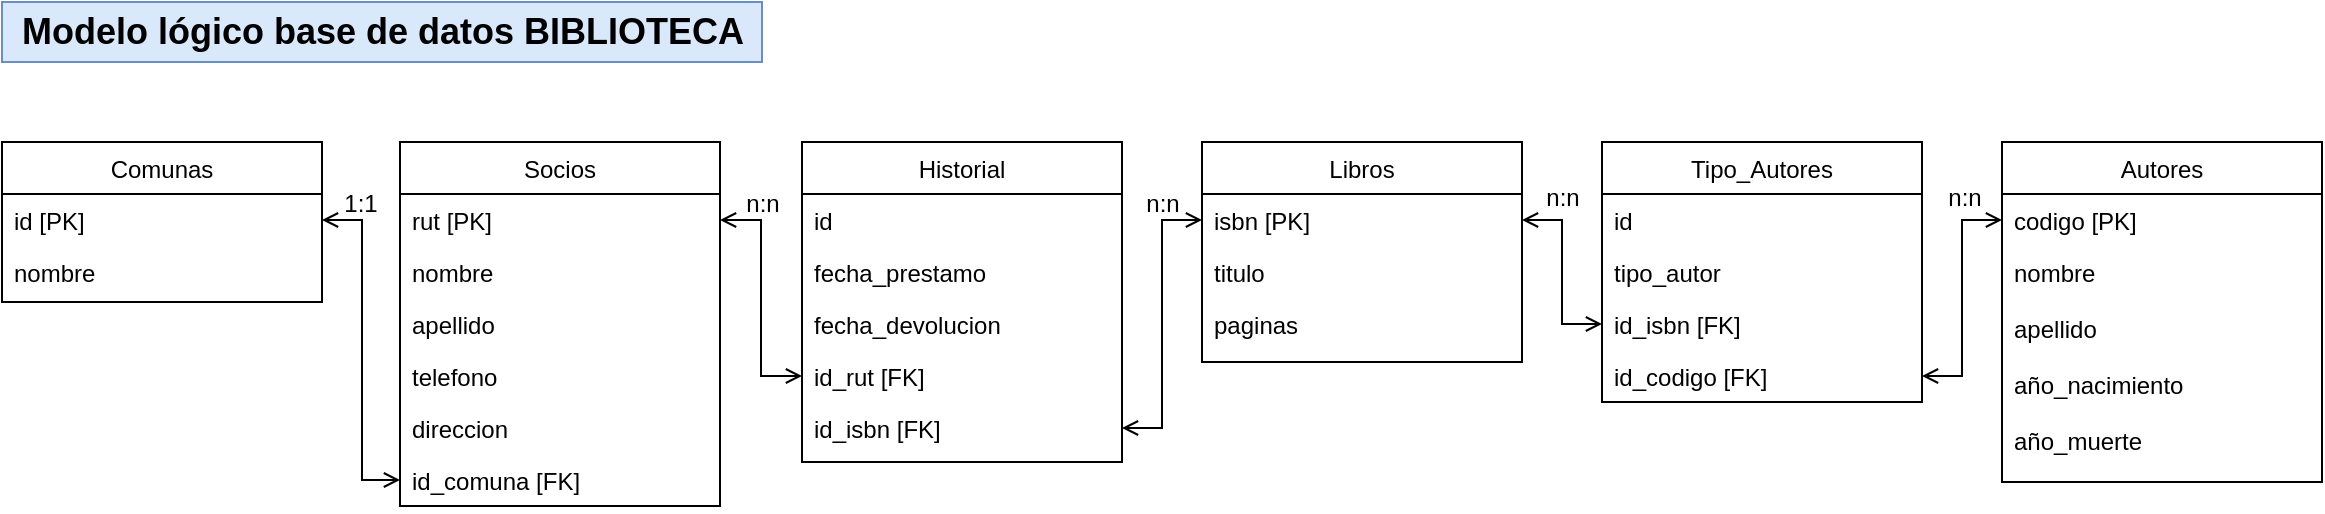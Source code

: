 <mxfile version="15.9.6" type="device"><diagram id="C5RBs43oDa-KdzZeNtuy" name="Page-1"><mxGraphModel dx="946" dy="530" grid="1" gridSize="10" guides="1" tooltips="1" connect="1" arrows="1" fold="1" page="1" pageScale="1" pageWidth="827" pageHeight="1169" math="0" shadow="0"><root><mxCell id="WIyWlLk6GJQsqaUBKTNV-0"/><mxCell id="WIyWlLk6GJQsqaUBKTNV-1" parent="WIyWlLk6GJQsqaUBKTNV-0"/><mxCell id="zkfFHV4jXpPFQw0GAbJ--0" value="Socios" style="swimlane;fontStyle=0;align=center;verticalAlign=top;childLayout=stackLayout;horizontal=1;startSize=26;horizontalStack=0;resizeParent=1;resizeLast=0;collapsible=1;marginBottom=0;rounded=0;shadow=0;strokeWidth=1;" parent="WIyWlLk6GJQsqaUBKTNV-1" vertex="1"><mxGeometry x="239" y="120" width="160" height="182" as="geometry"><mxRectangle x="230" y="140" width="160" height="26" as="alternateBounds"/></mxGeometry></mxCell><mxCell id="zkfFHV4jXpPFQw0GAbJ--1" value="rut [PK]" style="text;align=left;verticalAlign=top;spacingLeft=4;spacingRight=4;overflow=hidden;rotatable=0;points=[[0,0.5],[1,0.5]];portConstraint=eastwest;" parent="zkfFHV4jXpPFQw0GAbJ--0" vertex="1"><mxGeometry y="26" width="160" height="26" as="geometry"/></mxCell><mxCell id="zkfFHV4jXpPFQw0GAbJ--2" value="nombre" style="text;align=left;verticalAlign=top;spacingLeft=4;spacingRight=4;overflow=hidden;rotatable=0;points=[[0,0.5],[1,0.5]];portConstraint=eastwest;rounded=0;shadow=0;html=0;" parent="zkfFHV4jXpPFQw0GAbJ--0" vertex="1"><mxGeometry y="52" width="160" height="26" as="geometry"/></mxCell><mxCell id="zkfFHV4jXpPFQw0GAbJ--3" value="apellido" style="text;align=left;verticalAlign=top;spacingLeft=4;spacingRight=4;overflow=hidden;rotatable=0;points=[[0,0.5],[1,0.5]];portConstraint=eastwest;rounded=0;shadow=0;html=0;" parent="zkfFHV4jXpPFQw0GAbJ--0" vertex="1"><mxGeometry y="78" width="160" height="26" as="geometry"/></mxCell><mxCell id="3sPQ75BsvzTlXdVKBk1d-1" value="telefono" style="text;align=left;verticalAlign=top;spacingLeft=4;spacingRight=4;overflow=hidden;rotatable=0;points=[[0,0.5],[1,0.5]];portConstraint=eastwest;rounded=0;shadow=0;html=0;" parent="zkfFHV4jXpPFQw0GAbJ--0" vertex="1"><mxGeometry y="104" width="160" height="26" as="geometry"/></mxCell><mxCell id="3sPQ75BsvzTlXdVKBk1d-2" value="direccion" style="text;align=left;verticalAlign=top;spacingLeft=4;spacingRight=4;overflow=hidden;rotatable=0;points=[[0,0.5],[1,0.5]];portConstraint=eastwest;rounded=0;shadow=0;html=0;" parent="zkfFHV4jXpPFQw0GAbJ--0" vertex="1"><mxGeometry y="130" width="160" height="26" as="geometry"/></mxCell><mxCell id="3sPQ75BsvzTlXdVKBk1d-3" value="id_comuna [FK]" style="text;align=left;verticalAlign=top;spacingLeft=4;spacingRight=4;overflow=hidden;rotatable=0;points=[[0,0.5],[1,0.5]];portConstraint=eastwest;rounded=0;shadow=0;html=0;" parent="zkfFHV4jXpPFQw0GAbJ--0" vertex="1"><mxGeometry y="156" width="160" height="26" as="geometry"/></mxCell><mxCell id="zkfFHV4jXpPFQw0GAbJ--17" value="Comunas" style="swimlane;fontStyle=0;align=center;verticalAlign=top;childLayout=stackLayout;horizontal=1;startSize=26;horizontalStack=0;resizeParent=1;resizeLast=0;collapsible=1;marginBottom=0;rounded=0;shadow=0;strokeWidth=1;" parent="WIyWlLk6GJQsqaUBKTNV-1" vertex="1"><mxGeometry x="40" y="120" width="160" height="80" as="geometry"><mxRectangle x="550" y="140" width="160" height="26" as="alternateBounds"/></mxGeometry></mxCell><mxCell id="zkfFHV4jXpPFQw0GAbJ--18" value="id [PK]" style="text;align=left;verticalAlign=top;spacingLeft=4;spacingRight=4;overflow=hidden;rotatable=0;points=[[0,0.5],[1,0.5]];portConstraint=eastwest;" parent="zkfFHV4jXpPFQw0GAbJ--17" vertex="1"><mxGeometry y="26" width="160" height="26" as="geometry"/></mxCell><mxCell id="zkfFHV4jXpPFQw0GAbJ--19" value="nombre" style="text;align=left;verticalAlign=top;spacingLeft=4;spacingRight=4;overflow=hidden;rotatable=0;points=[[0,0.5],[1,0.5]];portConstraint=eastwest;rounded=0;shadow=0;html=0;" parent="zkfFHV4jXpPFQw0GAbJ--17" vertex="1"><mxGeometry y="52" width="160" height="28" as="geometry"/></mxCell><mxCell id="zkfFHV4jXpPFQw0GAbJ--26" value="" style="endArrow=open;shadow=0;strokeWidth=1;rounded=0;endFill=1;edgeStyle=elbowEdgeStyle;startArrow=open;startFill=0;entryX=1;entryY=0.5;entryDx=0;entryDy=0;" parent="WIyWlLk6GJQsqaUBKTNV-1" source="3sPQ75BsvzTlXdVKBk1d-3" target="zkfFHV4jXpPFQw0GAbJ--18" edge="1"><mxGeometry x="0.5" y="41" relative="1" as="geometry"><mxPoint x="380" y="192" as="sourcePoint"/><mxPoint x="210" y="170" as="targetPoint"/><mxPoint x="-40" y="32" as="offset"/><Array as="points"><mxPoint x="220" y="230"/></Array></mxGeometry></mxCell><mxCell id="zkfFHV4jXpPFQw0GAbJ--29" value="1:1" style="text;html=1;resizable=0;points=[];;align=center;verticalAlign=middle;labelBackgroundColor=none;rounded=0;shadow=0;strokeWidth=1;fontSize=12;" parent="zkfFHV4jXpPFQw0GAbJ--26" vertex="1" connectable="0"><mxGeometry x="0.5" y="49" relative="1" as="geometry"><mxPoint x="48" y="-30" as="offset"/></mxGeometry></mxCell><mxCell id="zreX3Soxl7d8aau0RfgD-6" value="" style="edgeStyle=orthogonalEdgeStyle;rounded=0;orthogonalLoop=1;jettySize=auto;html=1;exitX=1;exitY=0.5;exitDx=0;exitDy=0;endArrow=open;endFill=0;startArrow=open;startFill=0;" edge="1" parent="WIyWlLk6GJQsqaUBKTNV-1" source="3sPQ75BsvzTlXdVKBk1d-8" target="zreX3Soxl7d8aau0RfgD-3"><mxGeometry relative="1" as="geometry"/></mxCell><mxCell id="3sPQ75BsvzTlXdVKBk1d-7" value="Libros" style="swimlane;fontStyle=0;align=center;verticalAlign=top;childLayout=stackLayout;horizontal=1;startSize=26;horizontalStack=0;resizeParent=1;resizeLast=0;collapsible=1;marginBottom=0;rounded=0;shadow=0;strokeWidth=1;" parent="WIyWlLk6GJQsqaUBKTNV-1" vertex="1"><mxGeometry x="640" y="120" width="160" height="110" as="geometry"><mxRectangle x="230" y="140" width="160" height="26" as="alternateBounds"/></mxGeometry></mxCell><mxCell id="3sPQ75BsvzTlXdVKBk1d-8" value="isbn [PK]" style="text;align=left;verticalAlign=top;spacingLeft=4;spacingRight=4;overflow=hidden;rotatable=0;points=[[0,0.5],[1,0.5]];portConstraint=eastwest;" parent="3sPQ75BsvzTlXdVKBk1d-7" vertex="1"><mxGeometry y="26" width="160" height="26" as="geometry"/></mxCell><mxCell id="3sPQ75BsvzTlXdVKBk1d-9" value="titulo" style="text;align=left;verticalAlign=top;spacingLeft=4;spacingRight=4;overflow=hidden;rotatable=0;points=[[0,0.5],[1,0.5]];portConstraint=eastwest;rounded=0;shadow=0;html=0;" parent="3sPQ75BsvzTlXdVKBk1d-7" vertex="1"><mxGeometry y="52" width="160" height="26" as="geometry"/></mxCell><mxCell id="3sPQ75BsvzTlXdVKBk1d-10" value="paginas" style="text;align=left;verticalAlign=top;spacingLeft=4;spacingRight=4;overflow=hidden;rotatable=0;points=[[0,0.5],[1,0.5]];portConstraint=eastwest;rounded=0;shadow=0;html=0;" parent="3sPQ75BsvzTlXdVKBk1d-7" vertex="1"><mxGeometry y="78" width="160" height="26" as="geometry"/></mxCell><mxCell id="3sPQ75BsvzTlXdVKBk1d-17" value="Autores" style="swimlane;fontStyle=0;align=center;verticalAlign=top;childLayout=stackLayout;horizontal=1;startSize=26;horizontalStack=0;resizeParent=1;resizeLast=0;collapsible=1;marginBottom=0;rounded=0;shadow=0;strokeWidth=1;" parent="WIyWlLk6GJQsqaUBKTNV-1" vertex="1"><mxGeometry x="1040" y="120" width="160" height="170" as="geometry"><mxRectangle x="550" y="140" width="160" height="26" as="alternateBounds"/></mxGeometry></mxCell><mxCell id="3sPQ75BsvzTlXdVKBk1d-18" value="codigo [PK]" style="text;align=left;verticalAlign=top;spacingLeft=4;spacingRight=4;overflow=hidden;rotatable=0;points=[[0,0.5],[1,0.5]];portConstraint=eastwest;" parent="3sPQ75BsvzTlXdVKBk1d-17" vertex="1"><mxGeometry y="26" width="160" height="26" as="geometry"/></mxCell><mxCell id="3sPQ75BsvzTlXdVKBk1d-19" value="nombre" style="text;align=left;verticalAlign=top;spacingLeft=4;spacingRight=4;overflow=hidden;rotatable=0;points=[[0,0.5],[1,0.5]];portConstraint=eastwest;rounded=0;shadow=0;html=0;" parent="3sPQ75BsvzTlXdVKBk1d-17" vertex="1"><mxGeometry y="52" width="160" height="28" as="geometry"/></mxCell><mxCell id="3sPQ75BsvzTlXdVKBk1d-33" value="apellido" style="text;align=left;verticalAlign=top;spacingLeft=4;spacingRight=4;overflow=hidden;rotatable=0;points=[[0,0.5],[1,0.5]];portConstraint=eastwest;rounded=0;shadow=0;html=0;" parent="3sPQ75BsvzTlXdVKBk1d-17" vertex="1"><mxGeometry y="80" width="160" height="28" as="geometry"/></mxCell><mxCell id="3sPQ75BsvzTlXdVKBk1d-34" value="año_nacimiento" style="text;align=left;verticalAlign=top;spacingLeft=4;spacingRight=4;overflow=hidden;rotatable=0;points=[[0,0.5],[1,0.5]];portConstraint=eastwest;rounded=0;shadow=0;html=0;" parent="3sPQ75BsvzTlXdVKBk1d-17" vertex="1"><mxGeometry y="108" width="160" height="28" as="geometry"/></mxCell><mxCell id="3sPQ75BsvzTlXdVKBk1d-35" value="año_muerte" style="text;align=left;verticalAlign=top;spacingLeft=4;spacingRight=4;overflow=hidden;rotatable=0;points=[[0,0.5],[1,0.5]];portConstraint=eastwest;rounded=0;shadow=0;html=0;" parent="3sPQ75BsvzTlXdVKBk1d-17" vertex="1"><mxGeometry y="136" width="160" height="28" as="geometry"/></mxCell><mxCell id="3sPQ75BsvzTlXdVKBk1d-38" value="Historial" style="swimlane;fontStyle=0;align=center;verticalAlign=top;childLayout=stackLayout;horizontal=1;startSize=26;horizontalStack=0;resizeParent=1;resizeLast=0;collapsible=1;marginBottom=0;rounded=0;shadow=0;strokeWidth=1;" parent="WIyWlLk6GJQsqaUBKTNV-1" vertex="1"><mxGeometry x="440" y="120" width="160" height="160" as="geometry"><mxRectangle x="230" y="140" width="160" height="26" as="alternateBounds"/></mxGeometry></mxCell><mxCell id="3sPQ75BsvzTlXdVKBk1d-39" value="id" style="text;align=left;verticalAlign=top;spacingLeft=4;spacingRight=4;overflow=hidden;rotatable=0;points=[[0,0.5],[1,0.5]];portConstraint=eastwest;" parent="3sPQ75BsvzTlXdVKBk1d-38" vertex="1"><mxGeometry y="26" width="160" height="26" as="geometry"/></mxCell><mxCell id="3sPQ75BsvzTlXdVKBk1d-40" value="fecha_prestamo" style="text;align=left;verticalAlign=top;spacingLeft=4;spacingRight=4;overflow=hidden;rotatable=0;points=[[0,0.5],[1,0.5]];portConstraint=eastwest;rounded=0;shadow=0;html=0;" parent="3sPQ75BsvzTlXdVKBk1d-38" vertex="1"><mxGeometry y="52" width="160" height="26" as="geometry"/></mxCell><mxCell id="3sPQ75BsvzTlXdVKBk1d-41" value="fecha_devolucion" style="text;align=left;verticalAlign=top;spacingLeft=4;spacingRight=4;overflow=hidden;rotatable=0;points=[[0,0.5],[1,0.5]];portConstraint=eastwest;rounded=0;shadow=0;html=0;" parent="3sPQ75BsvzTlXdVKBk1d-38" vertex="1"><mxGeometry y="78" width="160" height="26" as="geometry"/></mxCell><mxCell id="3sPQ75BsvzTlXdVKBk1d-42" value="id_rut [FK]" style="text;align=left;verticalAlign=top;spacingLeft=4;spacingRight=4;overflow=hidden;rotatable=0;points=[[0,0.5],[1,0.5]];portConstraint=eastwest;rounded=0;shadow=0;html=0;" parent="3sPQ75BsvzTlXdVKBk1d-38" vertex="1"><mxGeometry y="104" width="160" height="26" as="geometry"/></mxCell><mxCell id="3sPQ75BsvzTlXdVKBk1d-43" value="id_isbn [FK]" style="text;align=left;verticalAlign=top;spacingLeft=4;spacingRight=4;overflow=hidden;rotatable=0;points=[[0,0.5],[1,0.5]];portConstraint=eastwest;rounded=0;shadow=0;html=0;" parent="3sPQ75BsvzTlXdVKBk1d-38" vertex="1"><mxGeometry y="130" width="160" height="26" as="geometry"/></mxCell><mxCell id="3sPQ75BsvzTlXdVKBk1d-53" value="" style="edgeStyle=orthogonalEdgeStyle;rounded=0;orthogonalLoop=1;jettySize=auto;html=1;startArrow=open;startFill=0;endArrow=open;endFill=0;entryX=0;entryY=0.5;entryDx=0;entryDy=0;" parent="WIyWlLk6GJQsqaUBKTNV-1" source="zkfFHV4jXpPFQw0GAbJ--1" target="3sPQ75BsvzTlXdVKBk1d-42" edge="1"><mxGeometry relative="1" as="geometry"/></mxCell><mxCell id="3sPQ75BsvzTlXdVKBk1d-55" value="" style="edgeStyle=orthogonalEdgeStyle;rounded=0;orthogonalLoop=1;jettySize=auto;html=1;startArrow=open;startFill=0;endArrow=open;endFill=0;exitX=1;exitY=0.5;exitDx=0;exitDy=0;entryX=0;entryY=0.5;entryDx=0;entryDy=0;" parent="WIyWlLk6GJQsqaUBKTNV-1" source="3sPQ75BsvzTlXdVKBk1d-43" target="3sPQ75BsvzTlXdVKBk1d-8" edge="1"><mxGeometry relative="1" as="geometry"/></mxCell><mxCell id="3sPQ75BsvzTlXdVKBk1d-37" value="n:n" style="text;html=1;resizable=0;autosize=1;align=center;verticalAlign=middle;points=[];fillColor=none;strokeColor=none;rounded=0;" parent="WIyWlLk6GJQsqaUBKTNV-1" vertex="1"><mxGeometry x="805" y="138" width="30" height="20" as="geometry"/></mxCell><mxCell id="zreX3Soxl7d8aau0RfgD-0" value="Tipo_Autores" style="swimlane;fontStyle=0;align=center;verticalAlign=top;childLayout=stackLayout;horizontal=1;startSize=26;horizontalStack=0;resizeParent=1;resizeLast=0;collapsible=1;marginBottom=0;rounded=0;shadow=0;strokeWidth=1;" vertex="1" parent="WIyWlLk6GJQsqaUBKTNV-1"><mxGeometry x="840" y="120" width="160" height="130" as="geometry"><mxRectangle x="230" y="140" width="160" height="26" as="alternateBounds"/></mxGeometry></mxCell><mxCell id="zreX3Soxl7d8aau0RfgD-1" value="id" style="text;align=left;verticalAlign=top;spacingLeft=4;spacingRight=4;overflow=hidden;rotatable=0;points=[[0,0.5],[1,0.5]];portConstraint=eastwest;" vertex="1" parent="zreX3Soxl7d8aau0RfgD-0"><mxGeometry y="26" width="160" height="26" as="geometry"/></mxCell><mxCell id="zreX3Soxl7d8aau0RfgD-2" value="tipo_autor" style="text;align=left;verticalAlign=top;spacingLeft=4;spacingRight=4;overflow=hidden;rotatable=0;points=[[0,0.5],[1,0.5]];portConstraint=eastwest;rounded=0;shadow=0;html=0;" vertex="1" parent="zreX3Soxl7d8aau0RfgD-0"><mxGeometry y="52" width="160" height="26" as="geometry"/></mxCell><mxCell id="zreX3Soxl7d8aau0RfgD-3" value="id_isbn [FK]" style="text;align=left;verticalAlign=top;spacingLeft=4;spacingRight=4;overflow=hidden;rotatable=0;points=[[0,0.5],[1,0.5]];portConstraint=eastwest;rounded=0;shadow=0;html=0;" vertex="1" parent="zreX3Soxl7d8aau0RfgD-0"><mxGeometry y="78" width="160" height="26" as="geometry"/></mxCell><mxCell id="zreX3Soxl7d8aau0RfgD-4" value="id_codigo [FK]" style="text;align=left;verticalAlign=top;spacingLeft=4;spacingRight=4;overflow=hidden;rotatable=0;points=[[0,0.5],[1,0.5]];portConstraint=eastwest;rounded=0;shadow=0;html=0;" vertex="1" parent="zreX3Soxl7d8aau0RfgD-0"><mxGeometry y="104" width="160" height="26" as="geometry"/></mxCell><mxCell id="zreX3Soxl7d8aau0RfgD-7" value="" style="edgeStyle=orthogonalEdgeStyle;rounded=0;orthogonalLoop=1;jettySize=auto;html=1;startArrow=open;startFill=0;endArrow=open;endFill=0;" edge="1" parent="WIyWlLk6GJQsqaUBKTNV-1" source="3sPQ75BsvzTlXdVKBk1d-18" target="zreX3Soxl7d8aau0RfgD-4"><mxGeometry relative="1" as="geometry"/></mxCell><mxCell id="zreX3Soxl7d8aau0RfgD-8" value="n:n" style="text;html=1;resizable=0;autosize=1;align=center;verticalAlign=middle;points=[];fillColor=none;strokeColor=none;rounded=0;" vertex="1" parent="WIyWlLk6GJQsqaUBKTNV-1"><mxGeometry x="1006" y="138" width="30" height="20" as="geometry"/></mxCell><mxCell id="zreX3Soxl7d8aau0RfgD-9" value="n:n" style="text;html=1;resizable=0;autosize=1;align=center;verticalAlign=middle;points=[];fillColor=none;strokeColor=none;rounded=0;" vertex="1" parent="WIyWlLk6GJQsqaUBKTNV-1"><mxGeometry x="605" y="141" width="30" height="20" as="geometry"/></mxCell><mxCell id="zreX3Soxl7d8aau0RfgD-10" value="n:n" style="text;html=1;resizable=0;autosize=1;align=center;verticalAlign=middle;points=[];fillColor=none;strokeColor=none;rounded=0;" vertex="1" parent="WIyWlLk6GJQsqaUBKTNV-1"><mxGeometry x="405" y="141" width="30" height="20" as="geometry"/></mxCell><mxCell id="zreX3Soxl7d8aau0RfgD-13" value="Modelo lógico base de datos BIBLIOTECA" style="text;html=1;resizable=0;autosize=1;align=center;verticalAlign=middle;points=[];fillColor=#dae8fc;strokeColor=#6c8ebf;rounded=0;fontStyle=1;fontSize=18;" vertex="1" parent="WIyWlLk6GJQsqaUBKTNV-1"><mxGeometry x="40" y="50" width="380" height="30" as="geometry"/></mxCell></root></mxGraphModel></diagram></mxfile>